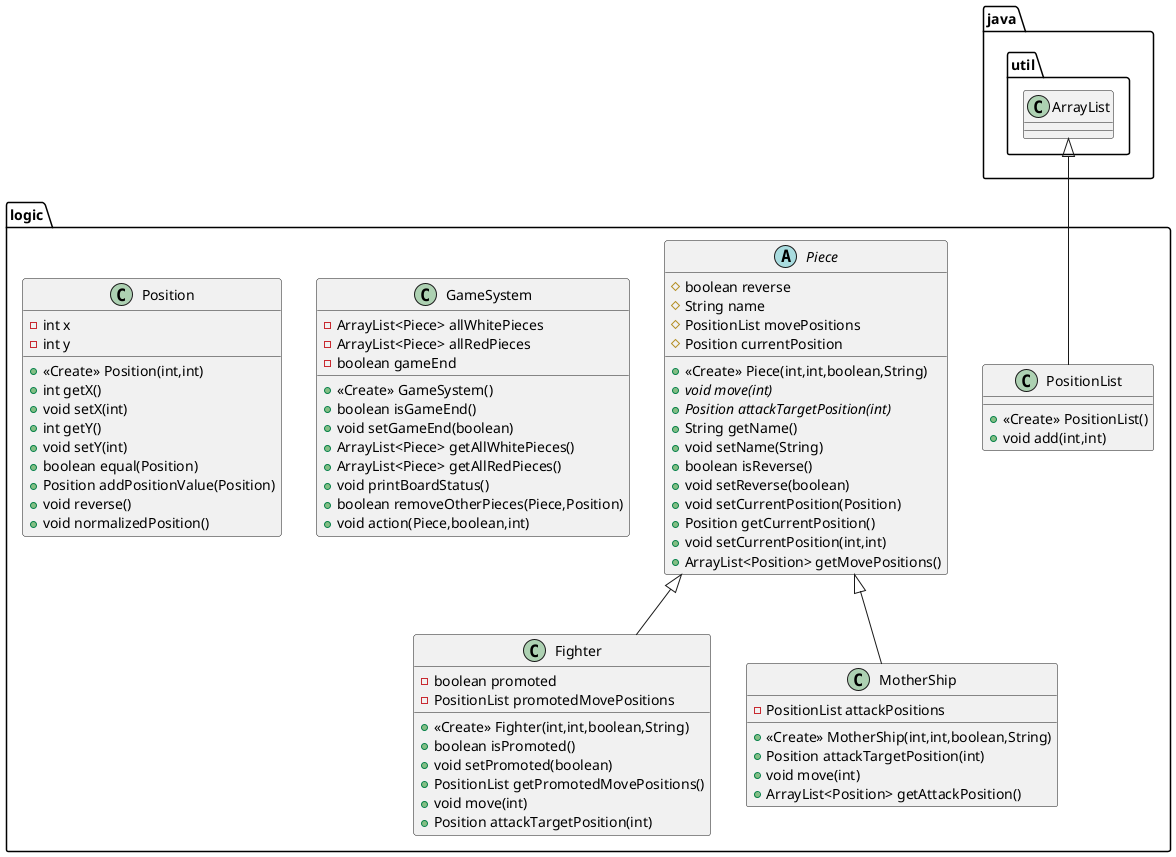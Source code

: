 @startuml
class logic.PositionList {
+ <<Create>> PositionList()
+ void add(int,int)
}
abstract class logic.Piece {
# boolean reverse
# String name
# PositionList movePositions
# Position currentPosition
+ <<Create>> Piece(int,int,boolean,String)
+ {abstract}void move(int)
+ {abstract}Position attackTargetPosition(int)
+ String getName()
+ void setName(String)
+ boolean isReverse()
+ void setReverse(boolean)
+ void setCurrentPosition(Position)
+ Position getCurrentPosition()
+ void setCurrentPosition(int,int)
+ ArrayList<Position> getMovePositions()
}
class logic.GameSystem {
- ArrayList<Piece> allWhitePieces
- ArrayList<Piece> allRedPieces
- boolean gameEnd
+ <<Create>> GameSystem()
+ boolean isGameEnd()
+ void setGameEnd(boolean)
+ ArrayList<Piece> getAllWhitePieces()
+ ArrayList<Piece> getAllRedPieces()
+ void printBoardStatus()
+ boolean removeOtherPieces(Piece,Position)
+ void action(Piece,boolean,int)
}
class logic.Fighter {
- boolean promoted
- PositionList promotedMovePositions
+ <<Create>> Fighter(int,int,boolean,String)
+ boolean isPromoted()
+ void setPromoted(boolean)
+ PositionList getPromotedMovePositions()
+ void move(int)
+ Position attackTargetPosition(int)
}
class logic.Position {
- int x
- int y
+ <<Create>> Position(int,int)
+ int getX()
+ void setX(int)
+ int getY()
+ void setY(int)
+ boolean equal(Position)
+ Position addPositionValue(Position)
+ void reverse()
+ void normalizedPosition()
}
class logic.MotherShip {
- PositionList attackPositions
+ <<Create>> MotherShip(int,int,boolean,String)
+ Position attackTargetPosition(int)
+ void move(int)
+ ArrayList<Position> getAttackPosition()
}


java.util.ArrayList <|-- logic.PositionList
logic.Piece <|-- logic.Fighter
logic.Piece <|-- logic.MotherShip
@enduml